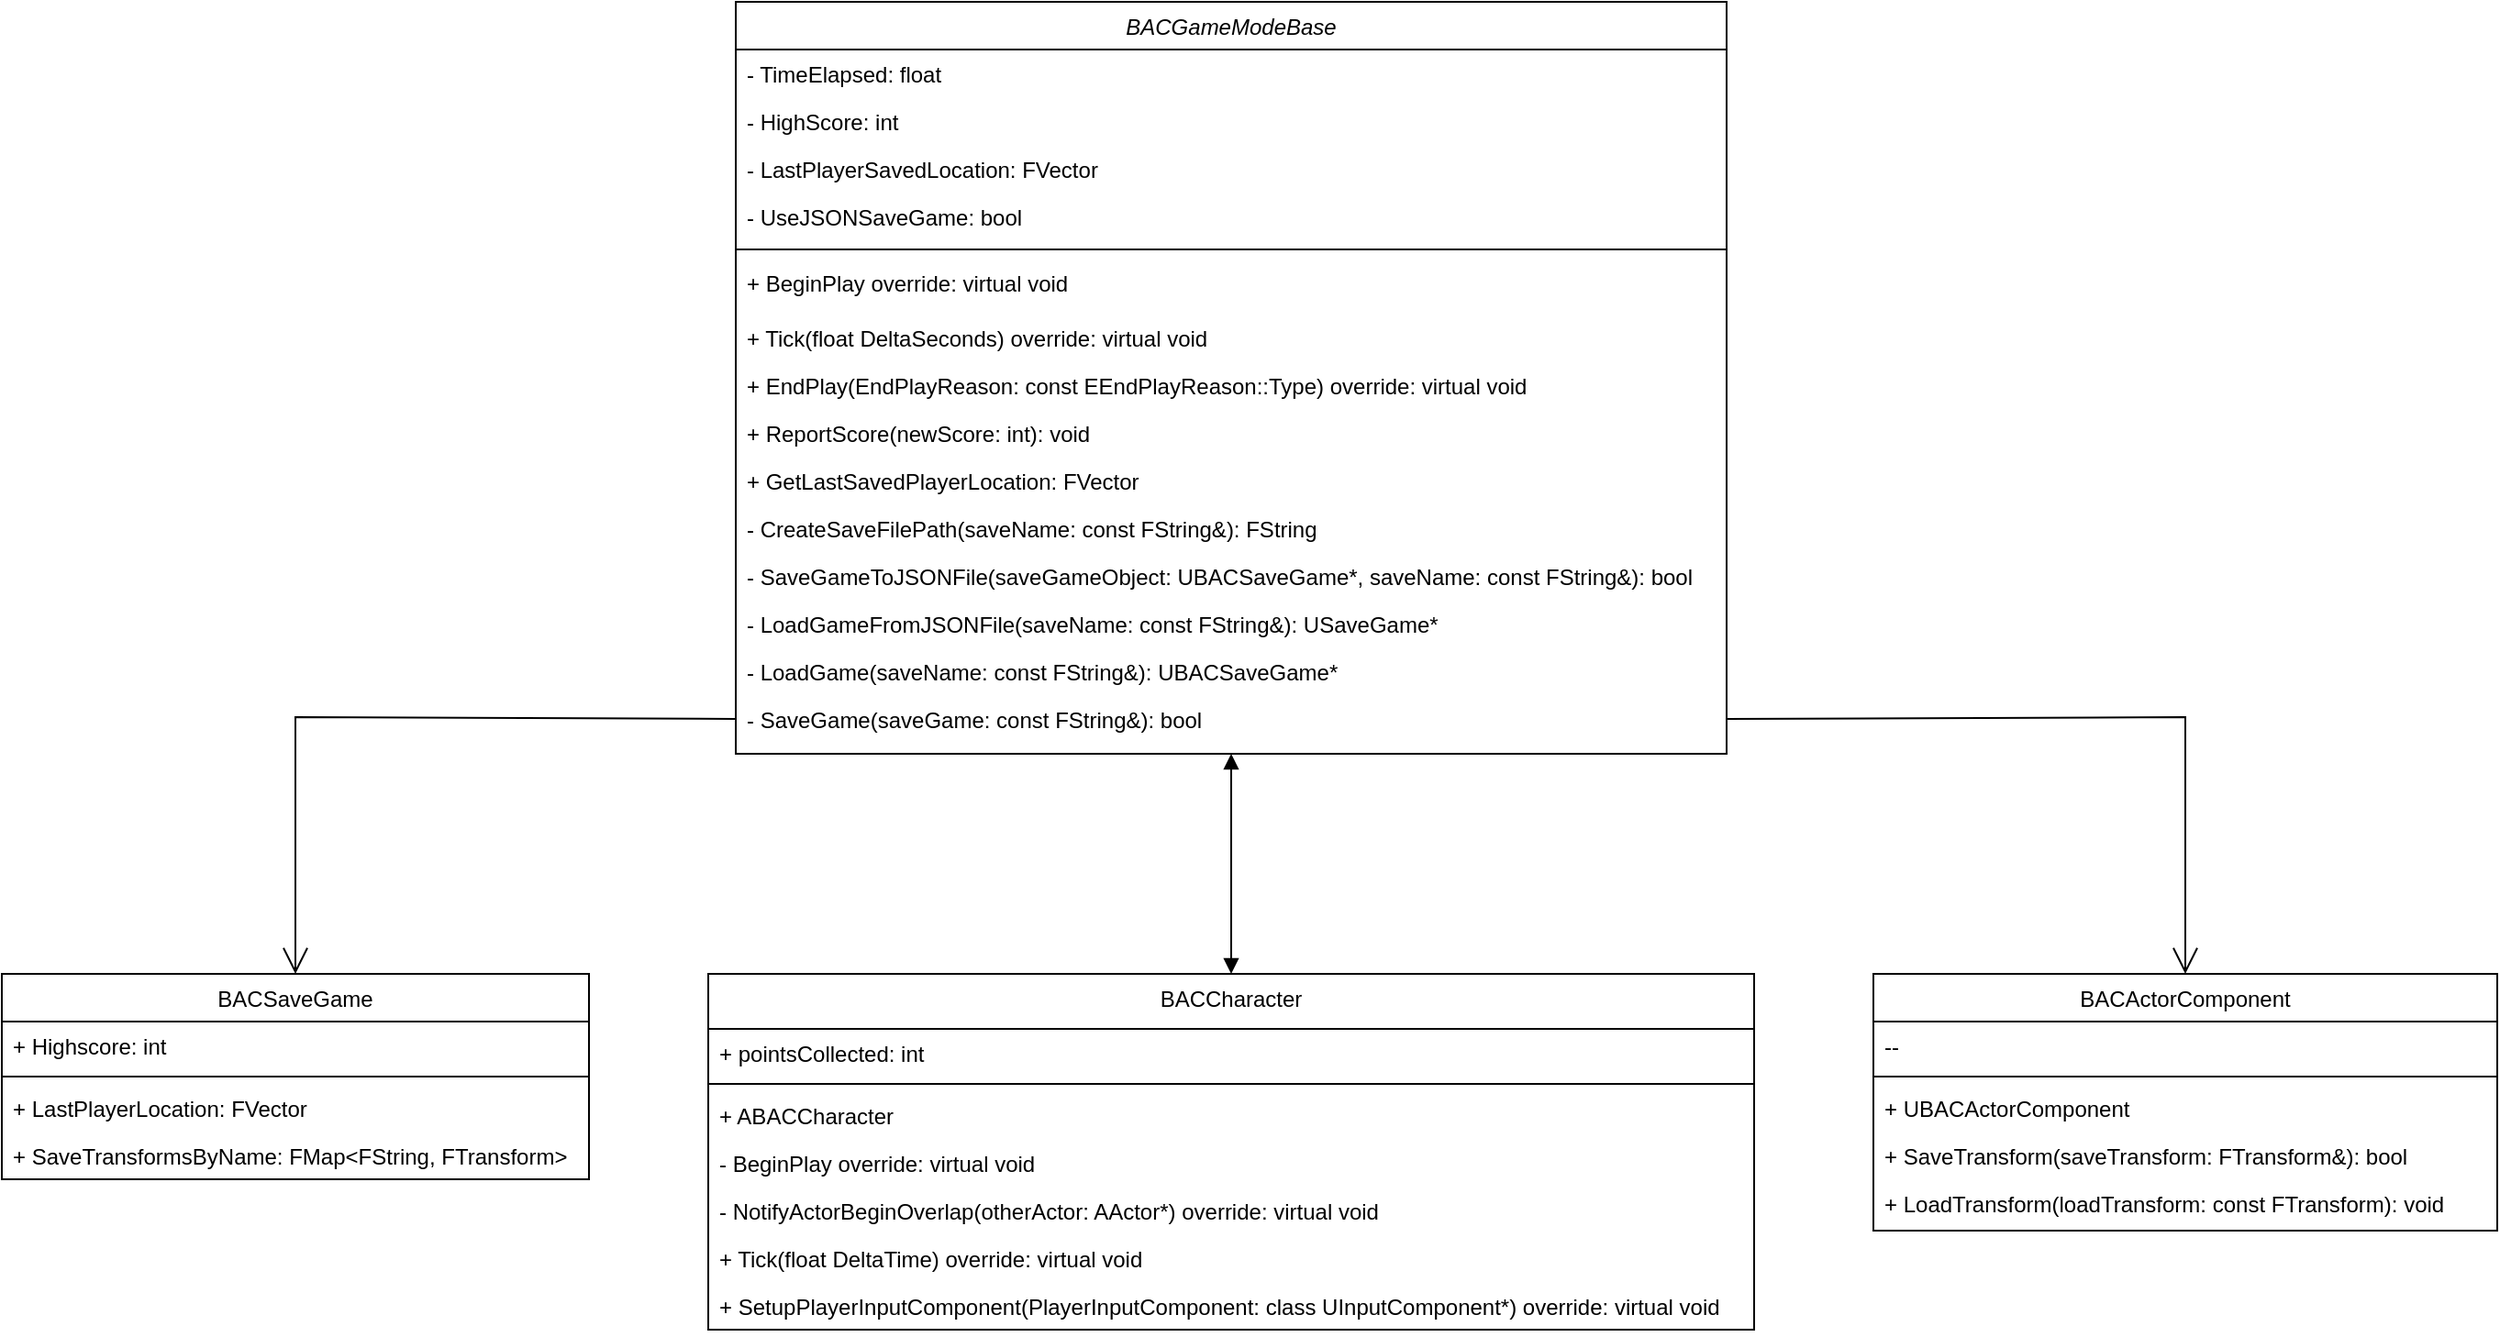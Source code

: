<mxfile version="24.5.5" type="github">
  <diagram id="C5RBs43oDa-KdzZeNtuy" name="Page-1">
    <mxGraphModel dx="1687" dy="920" grid="1" gridSize="10" guides="1" tooltips="1" connect="1" arrows="1" fold="1" page="1" pageScale="1" pageWidth="827" pageHeight="1169" math="0" shadow="0">
      <root>
        <mxCell id="WIyWlLk6GJQsqaUBKTNV-0" />
        <mxCell id="WIyWlLk6GJQsqaUBKTNV-1" parent="WIyWlLk6GJQsqaUBKTNV-0" />
        <mxCell id="zkfFHV4jXpPFQw0GAbJ--0" value="BACGameModeBase" style="swimlane;fontStyle=2;align=center;verticalAlign=top;childLayout=stackLayout;horizontal=1;startSize=26;horizontalStack=0;resizeParent=1;resizeLast=0;collapsible=1;marginBottom=0;rounded=0;shadow=0;strokeWidth=1;" parent="WIyWlLk6GJQsqaUBKTNV-1" vertex="1">
          <mxGeometry x="520" y="30" width="540" height="410" as="geometry">
            <mxRectangle x="230" y="140" width="160" height="26" as="alternateBounds" />
          </mxGeometry>
        </mxCell>
        <mxCell id="zkfFHV4jXpPFQw0GAbJ--1" value="- TimeElapsed: float" style="text;align=left;verticalAlign=top;spacingLeft=4;spacingRight=4;overflow=hidden;rotatable=0;points=[[0,0.5],[1,0.5]];portConstraint=eastwest;" parent="zkfFHV4jXpPFQw0GAbJ--0" vertex="1">
          <mxGeometry y="26" width="540" height="26" as="geometry" />
        </mxCell>
        <mxCell id="zkfFHV4jXpPFQw0GAbJ--2" value="- HighScore: int" style="text;align=left;verticalAlign=top;spacingLeft=4;spacingRight=4;overflow=hidden;rotatable=0;points=[[0,0.5],[1,0.5]];portConstraint=eastwest;rounded=0;shadow=0;html=0;" parent="zkfFHV4jXpPFQw0GAbJ--0" vertex="1">
          <mxGeometry y="52" width="540" height="26" as="geometry" />
        </mxCell>
        <mxCell id="zkfFHV4jXpPFQw0GAbJ--3" value="- LastPlayerSavedLocation: FVector" style="text;align=left;verticalAlign=top;spacingLeft=4;spacingRight=4;overflow=hidden;rotatable=0;points=[[0,0.5],[1,0.5]];portConstraint=eastwest;rounded=0;shadow=0;html=0;" parent="zkfFHV4jXpPFQw0GAbJ--0" vertex="1">
          <mxGeometry y="78" width="540" height="26" as="geometry" />
        </mxCell>
        <mxCell id="3Qn9DJxI-8dzu8J4B5Hz-1" value="- UseJSONSaveGame: bool" style="text;align=left;verticalAlign=top;spacingLeft=4;spacingRight=4;overflow=hidden;rotatable=0;points=[[0,0.5],[1,0.5]];portConstraint=eastwest;rounded=0;shadow=0;html=0;" vertex="1" parent="zkfFHV4jXpPFQw0GAbJ--0">
          <mxGeometry y="104" width="540" height="26" as="geometry" />
        </mxCell>
        <mxCell id="zkfFHV4jXpPFQw0GAbJ--4" value="" style="line;html=1;strokeWidth=1;align=left;verticalAlign=middle;spacingTop=-1;spacingLeft=3;spacingRight=3;rotatable=0;labelPosition=right;points=[];portConstraint=eastwest;" parent="zkfFHV4jXpPFQw0GAbJ--0" vertex="1">
          <mxGeometry y="130" width="540" height="10" as="geometry" />
        </mxCell>
        <mxCell id="3Qn9DJxI-8dzu8J4B5Hz-2" value="+ BeginPlay override: virtual void" style="text;align=left;verticalAlign=top;spacingLeft=4;spacingRight=4;overflow=hidden;rotatable=0;points=[[0,0.5],[1,0.5]];portConstraint=eastwest;rounded=0;shadow=0;html=0;" vertex="1" parent="zkfFHV4jXpPFQw0GAbJ--0">
          <mxGeometry y="140" width="540" height="30" as="geometry" />
        </mxCell>
        <mxCell id="3Qn9DJxI-8dzu8J4B5Hz-3" value="+ Tick(float DeltaSeconds) override: virtual void&#xa;&#xa;" style="text;align=left;verticalAlign=top;spacingLeft=4;spacingRight=4;overflow=hidden;rotatable=0;points=[[0,0.5],[1,0.5]];portConstraint=eastwest;rounded=0;shadow=0;html=0;" vertex="1" parent="zkfFHV4jXpPFQw0GAbJ--0">
          <mxGeometry y="170" width="540" height="26" as="geometry" />
        </mxCell>
        <mxCell id="3Qn9DJxI-8dzu8J4B5Hz-4" value="+ EndPlay(EndPlayReason: const EEndPlayReason::Type) override: virtual void&#xa;&#xa;" style="text;align=left;verticalAlign=top;spacingLeft=4;spacingRight=4;overflow=hidden;rotatable=0;points=[[0,0.5],[1,0.5]];portConstraint=eastwest;rounded=0;shadow=0;html=0;" vertex="1" parent="zkfFHV4jXpPFQw0GAbJ--0">
          <mxGeometry y="196" width="540" height="26" as="geometry" />
        </mxCell>
        <mxCell id="3Qn9DJxI-8dzu8J4B5Hz-6" value="+ ReportScore(newScore: int): void&#xa;&#xa;" style="text;align=left;verticalAlign=top;spacingLeft=4;spacingRight=4;overflow=hidden;rotatable=0;points=[[0,0.5],[1,0.5]];portConstraint=eastwest;rounded=0;shadow=0;html=0;" vertex="1" parent="zkfFHV4jXpPFQw0GAbJ--0">
          <mxGeometry y="222" width="540" height="26" as="geometry" />
        </mxCell>
        <mxCell id="3Qn9DJxI-8dzu8J4B5Hz-5" value="+ GetLastSavedPlayerLocation: FVector&#xa;&#xa;" style="text;align=left;verticalAlign=top;spacingLeft=4;spacingRight=4;overflow=hidden;rotatable=0;points=[[0,0.5],[1,0.5]];portConstraint=eastwest;rounded=0;shadow=0;html=0;" vertex="1" parent="zkfFHV4jXpPFQw0GAbJ--0">
          <mxGeometry y="248" width="540" height="26" as="geometry" />
        </mxCell>
        <mxCell id="3Qn9DJxI-8dzu8J4B5Hz-7" value="- CreateSaveFilePath(saveName: const FString&amp;): FString" style="text;align=left;verticalAlign=top;spacingLeft=4;spacingRight=4;overflow=hidden;rotatable=0;points=[[0,0.5],[1,0.5]];portConstraint=eastwest;rounded=0;shadow=0;html=0;" vertex="1" parent="zkfFHV4jXpPFQw0GAbJ--0">
          <mxGeometry y="274" width="540" height="26" as="geometry" />
        </mxCell>
        <mxCell id="3Qn9DJxI-8dzu8J4B5Hz-8" value="- SaveGameToJSONFile(saveGameObject: UBACSaveGame*, saveName: const FString&amp;): bool" style="text;align=left;verticalAlign=top;spacingLeft=4;spacingRight=4;overflow=hidden;rotatable=0;points=[[0,0.5],[1,0.5]];portConstraint=eastwest;rounded=0;shadow=0;html=0;" vertex="1" parent="zkfFHV4jXpPFQw0GAbJ--0">
          <mxGeometry y="300" width="540" height="26" as="geometry" />
        </mxCell>
        <mxCell id="3Qn9DJxI-8dzu8J4B5Hz-9" value="- LoadGameFromJSONFile(saveName: const FString&amp;): USaveGame*" style="text;align=left;verticalAlign=top;spacingLeft=4;spacingRight=4;overflow=hidden;rotatable=0;points=[[0,0.5],[1,0.5]];portConstraint=eastwest;rounded=0;shadow=0;html=0;" vertex="1" parent="zkfFHV4jXpPFQw0GAbJ--0">
          <mxGeometry y="326" width="540" height="26" as="geometry" />
        </mxCell>
        <mxCell id="3Qn9DJxI-8dzu8J4B5Hz-10" value="- LoadGame(saveName: const FString&amp;): UBACSaveGame*" style="text;align=left;verticalAlign=top;spacingLeft=4;spacingRight=4;overflow=hidden;rotatable=0;points=[[0,0.5],[1,0.5]];portConstraint=eastwest;rounded=0;shadow=0;html=0;" vertex="1" parent="zkfFHV4jXpPFQw0GAbJ--0">
          <mxGeometry y="352" width="540" height="26" as="geometry" />
        </mxCell>
        <mxCell id="3Qn9DJxI-8dzu8J4B5Hz-11" value="- SaveGame(saveGame: const FString&amp;): bool" style="text;align=left;verticalAlign=top;spacingLeft=4;spacingRight=4;overflow=hidden;rotatable=0;points=[[0,0.5],[1,0.5]];portConstraint=eastwest;rounded=0;shadow=0;html=0;" vertex="1" parent="zkfFHV4jXpPFQw0GAbJ--0">
          <mxGeometry y="378" width="540" height="26" as="geometry" />
        </mxCell>
        <mxCell id="zkfFHV4jXpPFQw0GAbJ--17" value="BACSaveGame" style="swimlane;fontStyle=0;align=center;verticalAlign=top;childLayout=stackLayout;horizontal=1;startSize=26;horizontalStack=0;resizeParent=1;resizeLast=0;collapsible=1;marginBottom=0;rounded=0;shadow=0;strokeWidth=1;" parent="WIyWlLk6GJQsqaUBKTNV-1" vertex="1">
          <mxGeometry x="120" y="560" width="320" height="112" as="geometry">
            <mxRectangle x="550" y="140" width="160" height="26" as="alternateBounds" />
          </mxGeometry>
        </mxCell>
        <mxCell id="zkfFHV4jXpPFQw0GAbJ--18" value="+ Highscore: int" style="text;align=left;verticalAlign=top;spacingLeft=4;spacingRight=4;overflow=hidden;rotatable=0;points=[[0,0.5],[1,0.5]];portConstraint=eastwest;" parent="zkfFHV4jXpPFQw0GAbJ--17" vertex="1">
          <mxGeometry y="26" width="320" height="26" as="geometry" />
        </mxCell>
        <mxCell id="zkfFHV4jXpPFQw0GAbJ--23" value="" style="line;html=1;strokeWidth=1;align=left;verticalAlign=middle;spacingTop=-1;spacingLeft=3;spacingRight=3;rotatable=0;labelPosition=right;points=[];portConstraint=eastwest;" parent="zkfFHV4jXpPFQw0GAbJ--17" vertex="1">
          <mxGeometry y="52" width="320" height="8" as="geometry" />
        </mxCell>
        <mxCell id="zkfFHV4jXpPFQw0GAbJ--24" value="+ LastPlayerLocation: FVector" style="text;align=left;verticalAlign=top;spacingLeft=4;spacingRight=4;overflow=hidden;rotatable=0;points=[[0,0.5],[1,0.5]];portConstraint=eastwest;" parent="zkfFHV4jXpPFQw0GAbJ--17" vertex="1">
          <mxGeometry y="60" width="320" height="26" as="geometry" />
        </mxCell>
        <mxCell id="zkfFHV4jXpPFQw0GAbJ--25" value="+ SaveTransformsByName: FMap&lt;FString, FTransform&gt;" style="text;align=left;verticalAlign=top;spacingLeft=4;spacingRight=4;overflow=hidden;rotatable=0;points=[[0,0.5],[1,0.5]];portConstraint=eastwest;" parent="zkfFHV4jXpPFQw0GAbJ--17" vertex="1">
          <mxGeometry y="86" width="320" height="26" as="geometry" />
        </mxCell>
        <mxCell id="3Qn9DJxI-8dzu8J4B5Hz-12" value="BACCharacter" style="swimlane;fontStyle=0;align=center;verticalAlign=top;childLayout=stackLayout;horizontal=1;startSize=30;horizontalStack=0;resizeParent=1;resizeLast=0;collapsible=1;marginBottom=0;rounded=0;shadow=0;strokeWidth=1;" vertex="1" parent="WIyWlLk6GJQsqaUBKTNV-1">
          <mxGeometry x="505" y="560" width="570" height="194" as="geometry">
            <mxRectangle x="550" y="140" width="160" height="26" as="alternateBounds" />
          </mxGeometry>
        </mxCell>
        <mxCell id="3Qn9DJxI-8dzu8J4B5Hz-13" value="+ pointsCollected: int" style="text;align=left;verticalAlign=top;spacingLeft=4;spacingRight=4;overflow=hidden;rotatable=0;points=[[0,0.5],[1,0.5]];portConstraint=eastwest;" vertex="1" parent="3Qn9DJxI-8dzu8J4B5Hz-12">
          <mxGeometry y="30" width="570" height="26" as="geometry" />
        </mxCell>
        <mxCell id="3Qn9DJxI-8dzu8J4B5Hz-18" value="" style="line;html=1;strokeWidth=1;align=left;verticalAlign=middle;spacingTop=-1;spacingLeft=3;spacingRight=3;rotatable=0;labelPosition=right;points=[];portConstraint=eastwest;" vertex="1" parent="3Qn9DJxI-8dzu8J4B5Hz-12">
          <mxGeometry y="56" width="570" height="8" as="geometry" />
        </mxCell>
        <mxCell id="3Qn9DJxI-8dzu8J4B5Hz-19" value="+ ABACCharacter" style="text;align=left;verticalAlign=top;spacingLeft=4;spacingRight=4;overflow=hidden;rotatable=0;points=[[0,0.5],[1,0.5]];portConstraint=eastwest;" vertex="1" parent="3Qn9DJxI-8dzu8J4B5Hz-12">
          <mxGeometry y="64" width="570" height="26" as="geometry" />
        </mxCell>
        <mxCell id="3Qn9DJxI-8dzu8J4B5Hz-20" value="- BeginPlay override: virtual void" style="text;align=left;verticalAlign=top;spacingLeft=4;spacingRight=4;overflow=hidden;rotatable=0;points=[[0,0.5],[1,0.5]];portConstraint=eastwest;" vertex="1" parent="3Qn9DJxI-8dzu8J4B5Hz-12">
          <mxGeometry y="90" width="570" height="26" as="geometry" />
        </mxCell>
        <mxCell id="3Qn9DJxI-8dzu8J4B5Hz-30" value="- NotifyActorBeginOverlap(otherActor: AActor*) override: virtual void" style="text;align=left;verticalAlign=top;spacingLeft=4;spacingRight=4;overflow=hidden;rotatable=0;points=[[0,0.5],[1,0.5]];portConstraint=eastwest;" vertex="1" parent="3Qn9DJxI-8dzu8J4B5Hz-12">
          <mxGeometry y="116" width="570" height="26" as="geometry" />
        </mxCell>
        <mxCell id="3Qn9DJxI-8dzu8J4B5Hz-31" value="+ Tick(float DeltaTime) override: virtual void" style="text;align=left;verticalAlign=top;spacingLeft=4;spacingRight=4;overflow=hidden;rotatable=0;points=[[0,0.5],[1,0.5]];portConstraint=eastwest;" vertex="1" parent="3Qn9DJxI-8dzu8J4B5Hz-12">
          <mxGeometry y="142" width="570" height="26" as="geometry" />
        </mxCell>
        <mxCell id="3Qn9DJxI-8dzu8J4B5Hz-32" value="+ SetupPlayerInputComponent(PlayerInputComponent: class UInputComponent*) override: virtual void" style="text;align=left;verticalAlign=top;spacingLeft=4;spacingRight=4;overflow=hidden;rotatable=0;points=[[0,0.5],[1,0.5]];portConstraint=eastwest;" vertex="1" parent="3Qn9DJxI-8dzu8J4B5Hz-12">
          <mxGeometry y="168" width="570" height="26" as="geometry" />
        </mxCell>
        <mxCell id="3Qn9DJxI-8dzu8J4B5Hz-21" value="BACActorComponent" style="swimlane;fontStyle=0;align=center;verticalAlign=top;childLayout=stackLayout;horizontal=1;startSize=26;horizontalStack=0;resizeParent=1;resizeLast=0;collapsible=1;marginBottom=0;rounded=0;shadow=0;strokeWidth=1;" vertex="1" parent="WIyWlLk6GJQsqaUBKTNV-1">
          <mxGeometry x="1140" y="560" width="340" height="140" as="geometry">
            <mxRectangle x="550" y="140" width="160" height="26" as="alternateBounds" />
          </mxGeometry>
        </mxCell>
        <mxCell id="3Qn9DJxI-8dzu8J4B5Hz-29" value="--" style="text;align=left;verticalAlign=top;spacingLeft=4;spacingRight=4;overflow=hidden;rotatable=0;points=[[0,0.5],[1,0.5]];portConstraint=eastwest;" vertex="1" parent="3Qn9DJxI-8dzu8J4B5Hz-21">
          <mxGeometry y="26" width="340" height="26" as="geometry" />
        </mxCell>
        <mxCell id="3Qn9DJxI-8dzu8J4B5Hz-27" value="" style="line;html=1;strokeWidth=1;align=left;verticalAlign=middle;spacingTop=-1;spacingLeft=3;spacingRight=3;rotatable=0;labelPosition=right;points=[];portConstraint=eastwest;" vertex="1" parent="3Qn9DJxI-8dzu8J4B5Hz-21">
          <mxGeometry y="52" width="340" height="8" as="geometry" />
        </mxCell>
        <mxCell id="3Qn9DJxI-8dzu8J4B5Hz-28" value="+ UBACActorComponent" style="text;align=left;verticalAlign=top;spacingLeft=4;spacingRight=4;overflow=hidden;rotatable=0;points=[[0,0.5],[1,0.5]];portConstraint=eastwest;" vertex="1" parent="3Qn9DJxI-8dzu8J4B5Hz-21">
          <mxGeometry y="60" width="340" height="26" as="geometry" />
        </mxCell>
        <mxCell id="3Qn9DJxI-8dzu8J4B5Hz-34" value="+ SaveTransform(saveTransform: FTransform&amp;): bool" style="text;align=left;verticalAlign=top;spacingLeft=4;spacingRight=4;overflow=hidden;rotatable=0;points=[[0,0.5],[1,0.5]];portConstraint=eastwest;" vertex="1" parent="3Qn9DJxI-8dzu8J4B5Hz-21">
          <mxGeometry y="86" width="340" height="26" as="geometry" />
        </mxCell>
        <mxCell id="3Qn9DJxI-8dzu8J4B5Hz-35" value="+ LoadTransform(loadTransform: const FTransform): void" style="text;align=left;verticalAlign=top;spacingLeft=4;spacingRight=4;overflow=hidden;rotatable=0;points=[[0,0.5],[1,0.5]];portConstraint=eastwest;" vertex="1" parent="3Qn9DJxI-8dzu8J4B5Hz-21">
          <mxGeometry y="112" width="340" height="26" as="geometry" />
        </mxCell>
        <mxCell id="3Qn9DJxI-8dzu8J4B5Hz-36" value="" style="endArrow=open;endFill=1;endSize=12;html=1;rounded=0;exitX=1;exitY=0.5;exitDx=0;exitDy=0;entryX=0.5;entryY=0;entryDx=0;entryDy=0;" edge="1" parent="WIyWlLk6GJQsqaUBKTNV-1" source="3Qn9DJxI-8dzu8J4B5Hz-11" target="3Qn9DJxI-8dzu8J4B5Hz-21">
          <mxGeometry width="160" relative="1" as="geometry">
            <mxPoint x="1060" y="421" as="sourcePoint" />
            <mxPoint x="700" y="391" as="targetPoint" />
            <Array as="points">
              <mxPoint x="1310" y="420" />
            </Array>
          </mxGeometry>
        </mxCell>
        <mxCell id="3Qn9DJxI-8dzu8J4B5Hz-38" value="" style="endArrow=open;endFill=1;endSize=12;html=1;rounded=0;entryX=0.5;entryY=0;entryDx=0;entryDy=0;exitX=0;exitY=0.5;exitDx=0;exitDy=0;" edge="1" parent="WIyWlLk6GJQsqaUBKTNV-1" source="3Qn9DJxI-8dzu8J4B5Hz-11" target="zkfFHV4jXpPFQw0GAbJ--17">
          <mxGeometry width="160" relative="1" as="geometry">
            <mxPoint x="355" y="480" as="sourcePoint" />
            <mxPoint x="515" y="480" as="targetPoint" />
            <Array as="points">
              <mxPoint x="280" y="420" />
            </Array>
          </mxGeometry>
        </mxCell>
        <mxCell id="3Qn9DJxI-8dzu8J4B5Hz-39" value="" style="endArrow=block;startArrow=block;endFill=1;startFill=1;html=1;rounded=0;entryX=0.5;entryY=1;entryDx=0;entryDy=0;exitX=0.5;exitY=0;exitDx=0;exitDy=0;" edge="1" parent="WIyWlLk6GJQsqaUBKTNV-1" source="3Qn9DJxI-8dzu8J4B5Hz-12" target="zkfFHV4jXpPFQw0GAbJ--0">
          <mxGeometry width="160" relative="1" as="geometry">
            <mxPoint x="750" y="580" as="sourcePoint" />
            <mxPoint x="910" y="580" as="targetPoint" />
          </mxGeometry>
        </mxCell>
      </root>
    </mxGraphModel>
  </diagram>
</mxfile>
